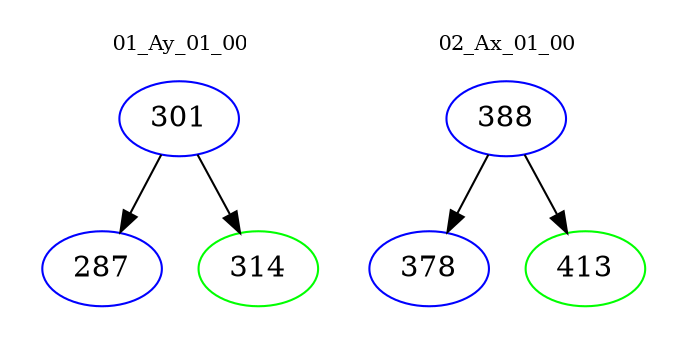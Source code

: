 digraph{
subgraph cluster_0 {
color = white
label = "01_Ay_01_00";
fontsize=10;
T0_301 [label="301", color="blue"]
T0_301 -> T0_287 [color="black"]
T0_287 [label="287", color="blue"]
T0_301 -> T0_314 [color="black"]
T0_314 [label="314", color="green"]
}
subgraph cluster_1 {
color = white
label = "02_Ax_01_00";
fontsize=10;
T1_388 [label="388", color="blue"]
T1_388 -> T1_378 [color="black"]
T1_378 [label="378", color="blue"]
T1_388 -> T1_413 [color="black"]
T1_413 [label="413", color="green"]
}
}
